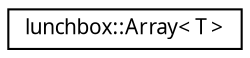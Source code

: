 digraph "Graphical Class Hierarchy"
{
  edge [fontname="Sans",fontsize="10",labelfontname="Sans",labelfontsize="10"];
  node [fontname="Sans",fontsize="10",shape=record];
  rankdir="LR";
  Node1 [label="lunchbox::Array\< T \>",height=0.2,width=0.4,color="black", fillcolor="white", style="filled",URL="$classlunchbox_1_1_array.html",tooltip="A wrapper for C arrays without any memory management. "];
}
